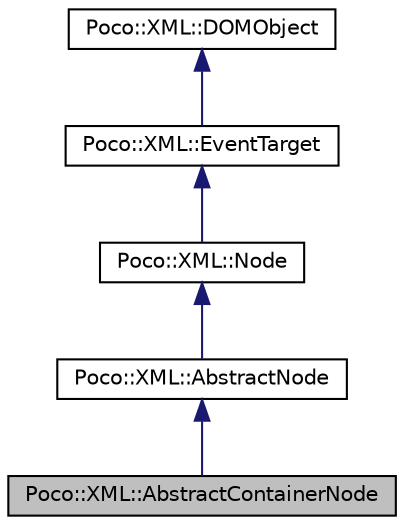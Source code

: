 digraph "Poco::XML::AbstractContainerNode"
{
 // LATEX_PDF_SIZE
  edge [fontname="Helvetica",fontsize="10",labelfontname="Helvetica",labelfontsize="10"];
  node [fontname="Helvetica",fontsize="10",shape=record];
  Node1 [label="Poco::XML::AbstractContainerNode",height=0.2,width=0.4,color="black", fillcolor="grey75", style="filled", fontcolor="black",tooltip=" "];
  Node2 -> Node1 [dir="back",color="midnightblue",fontsize="10",style="solid"];
  Node2 [label="Poco::XML::AbstractNode",height=0.2,width=0.4,color="black", fillcolor="white", style="filled",URL="$classPoco_1_1XML_1_1AbstractNode.html",tooltip=" "];
  Node3 -> Node2 [dir="back",color="midnightblue",fontsize="10",style="solid"];
  Node3 [label="Poco::XML::Node",height=0.2,width=0.4,color="black", fillcolor="white", style="filled",URL="$classPoco_1_1XML_1_1Node.html",tooltip=" "];
  Node4 -> Node3 [dir="back",color="midnightblue",fontsize="10",style="solid"];
  Node4 [label="Poco::XML::EventTarget",height=0.2,width=0.4,color="black", fillcolor="white", style="filled",URL="$classPoco_1_1XML_1_1EventTarget.html",tooltip=" "];
  Node5 -> Node4 [dir="back",color="midnightblue",fontsize="10",style="solid"];
  Node5 [label="Poco::XML::DOMObject",height=0.2,width=0.4,color="black", fillcolor="white", style="filled",URL="$classPoco_1_1XML_1_1DOMObject.html",tooltip=" "];
}
